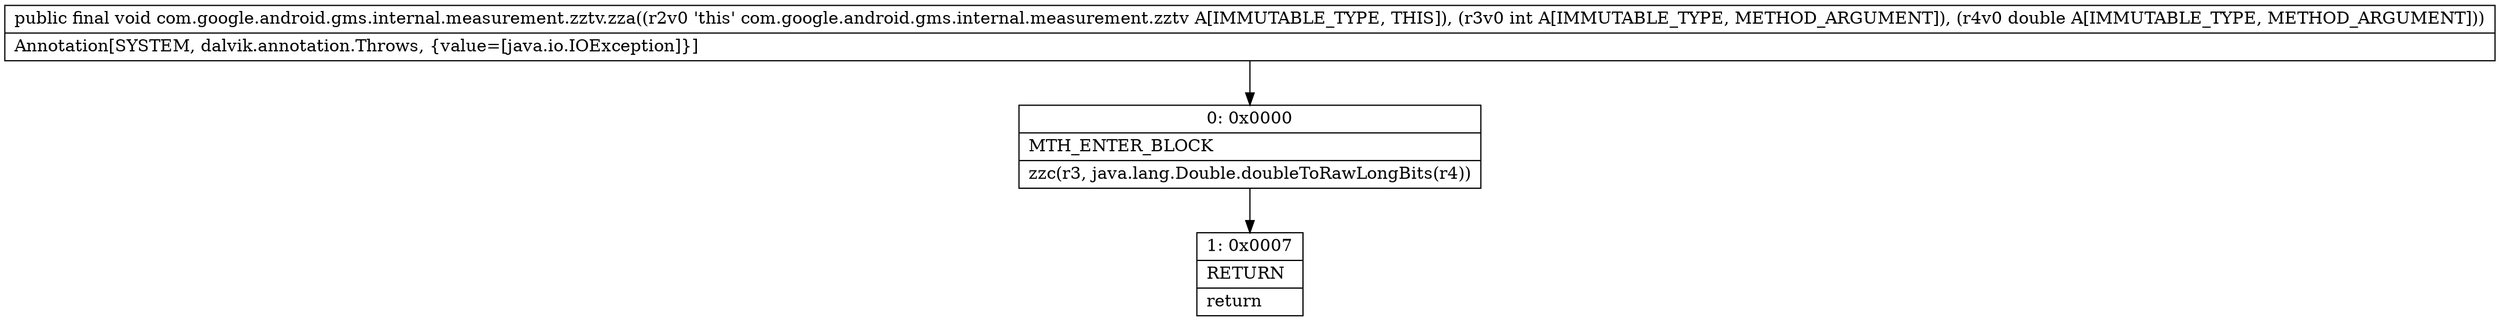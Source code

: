 digraph "CFG forcom.google.android.gms.internal.measurement.zztv.zza(ID)V" {
Node_0 [shape=record,label="{0\:\ 0x0000|MTH_ENTER_BLOCK\l|zzc(r3, java.lang.Double.doubleToRawLongBits(r4))\l}"];
Node_1 [shape=record,label="{1\:\ 0x0007|RETURN\l|return\l}"];
MethodNode[shape=record,label="{public final void com.google.android.gms.internal.measurement.zztv.zza((r2v0 'this' com.google.android.gms.internal.measurement.zztv A[IMMUTABLE_TYPE, THIS]), (r3v0 int A[IMMUTABLE_TYPE, METHOD_ARGUMENT]), (r4v0 double A[IMMUTABLE_TYPE, METHOD_ARGUMENT]))  | Annotation[SYSTEM, dalvik.annotation.Throws, \{value=[java.io.IOException]\}]\l}"];
MethodNode -> Node_0;
Node_0 -> Node_1;
}

